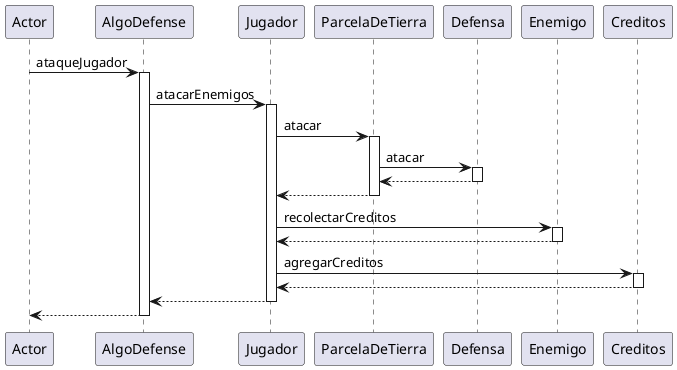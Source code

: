 @startuml
participant Actor
Actor -> AlgoDefense : ataqueJugador
activate AlgoDefense
AlgoDefense -> Jugador : atacarEnemigos
activate Jugador
Jugador -> ParcelaDeTierra : atacar
activate ParcelaDeTierra
ParcelaDeTierra -> Defensa : atacar
activate Defensa
Defensa --> ParcelaDeTierra
deactivate Defensa
ParcelaDeTierra --> Jugador
deactivate ParcelaDeTierra
Jugador -> Enemigo : recolectarCreditos
activate Enemigo
Enemigo --> Jugador
deactivate Enemigo
Jugador -> Creditos : agregarCreditos
activate Creditos
Creditos --> Jugador
deactivate Creditos
Jugador --> AlgoDefense
deactivate Jugador
return
@enduml